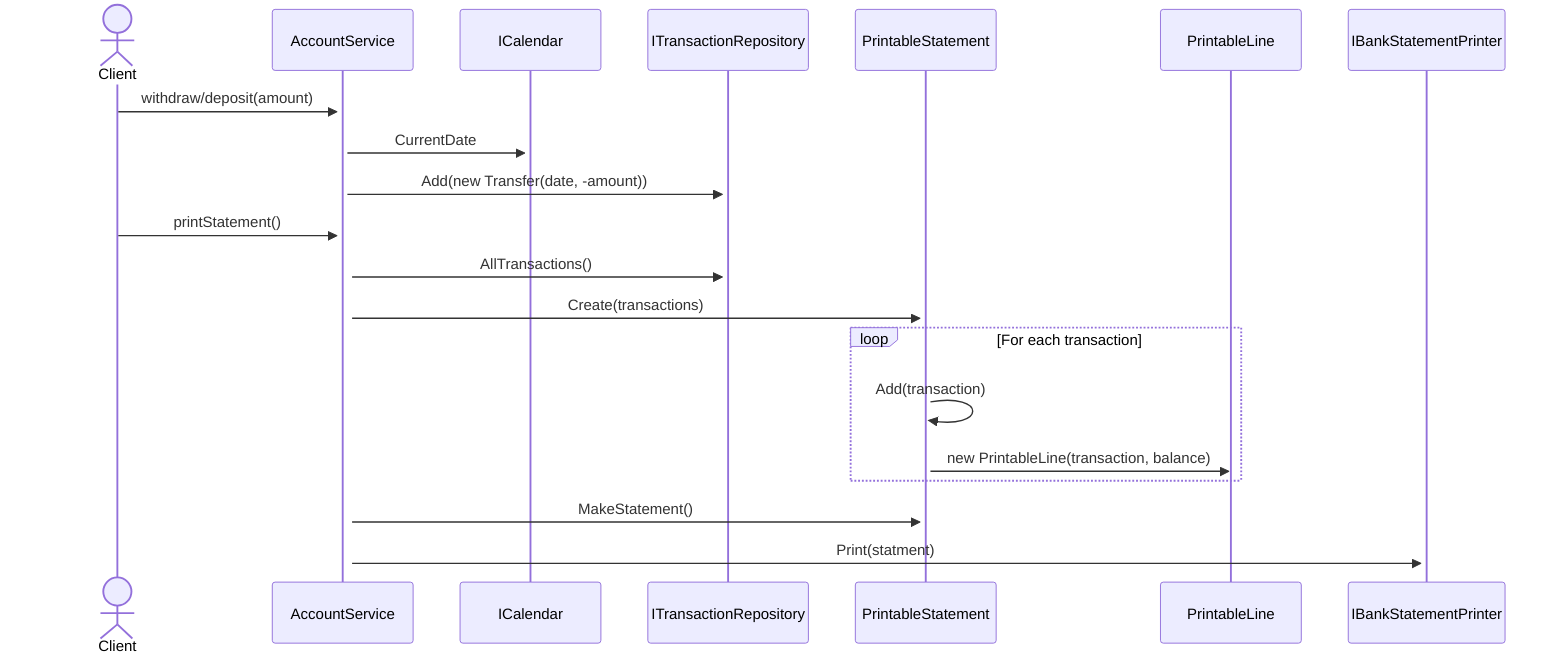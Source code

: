sequenceDiagram
    Actor Client
    participant AccountService
    participant ICalendar
    participant ITransactionRepository
    participant PrintableStatement
    participant PrintableLine
    participant IBankStatementPrinter
    
    
    Client->>+AccountService: withdraw/deposit(amount)
    AccountService->>+ICalendar: CurrentDate
    AccountService->>+ITransactionRepository: Add(new Transfer(date, -amount))
    
    Client->>+AccountService: printStatement()
    AccountService->>+ITransactionRepository: AllTransactions()
    
    AccountService->>+PrintableStatement: Create(transactions)
    loop For each transaction
        PrintableStatement->>PrintableStatement: Add(transaction)
        PrintableStatement->>PrintableLine: new PrintableLine(transaction, balance)
    end
    
    AccountService->>+PrintableStatement: MakeStatement()
    
    AccountService->>+IBankStatementPrinter: Print(statment)